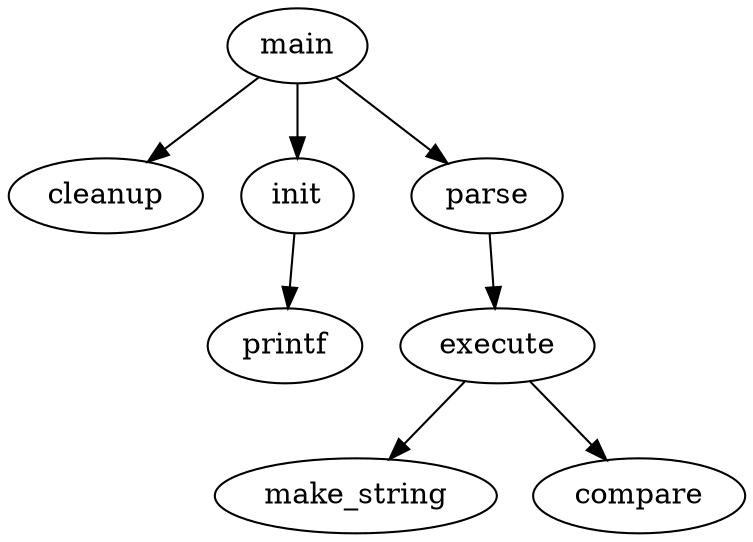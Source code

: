 digraph G {
	main->cleanup;
    
	main->init;
    init->printf;
	
    main->parse->execute;
	execute->make_string;
	execute->compare;
}